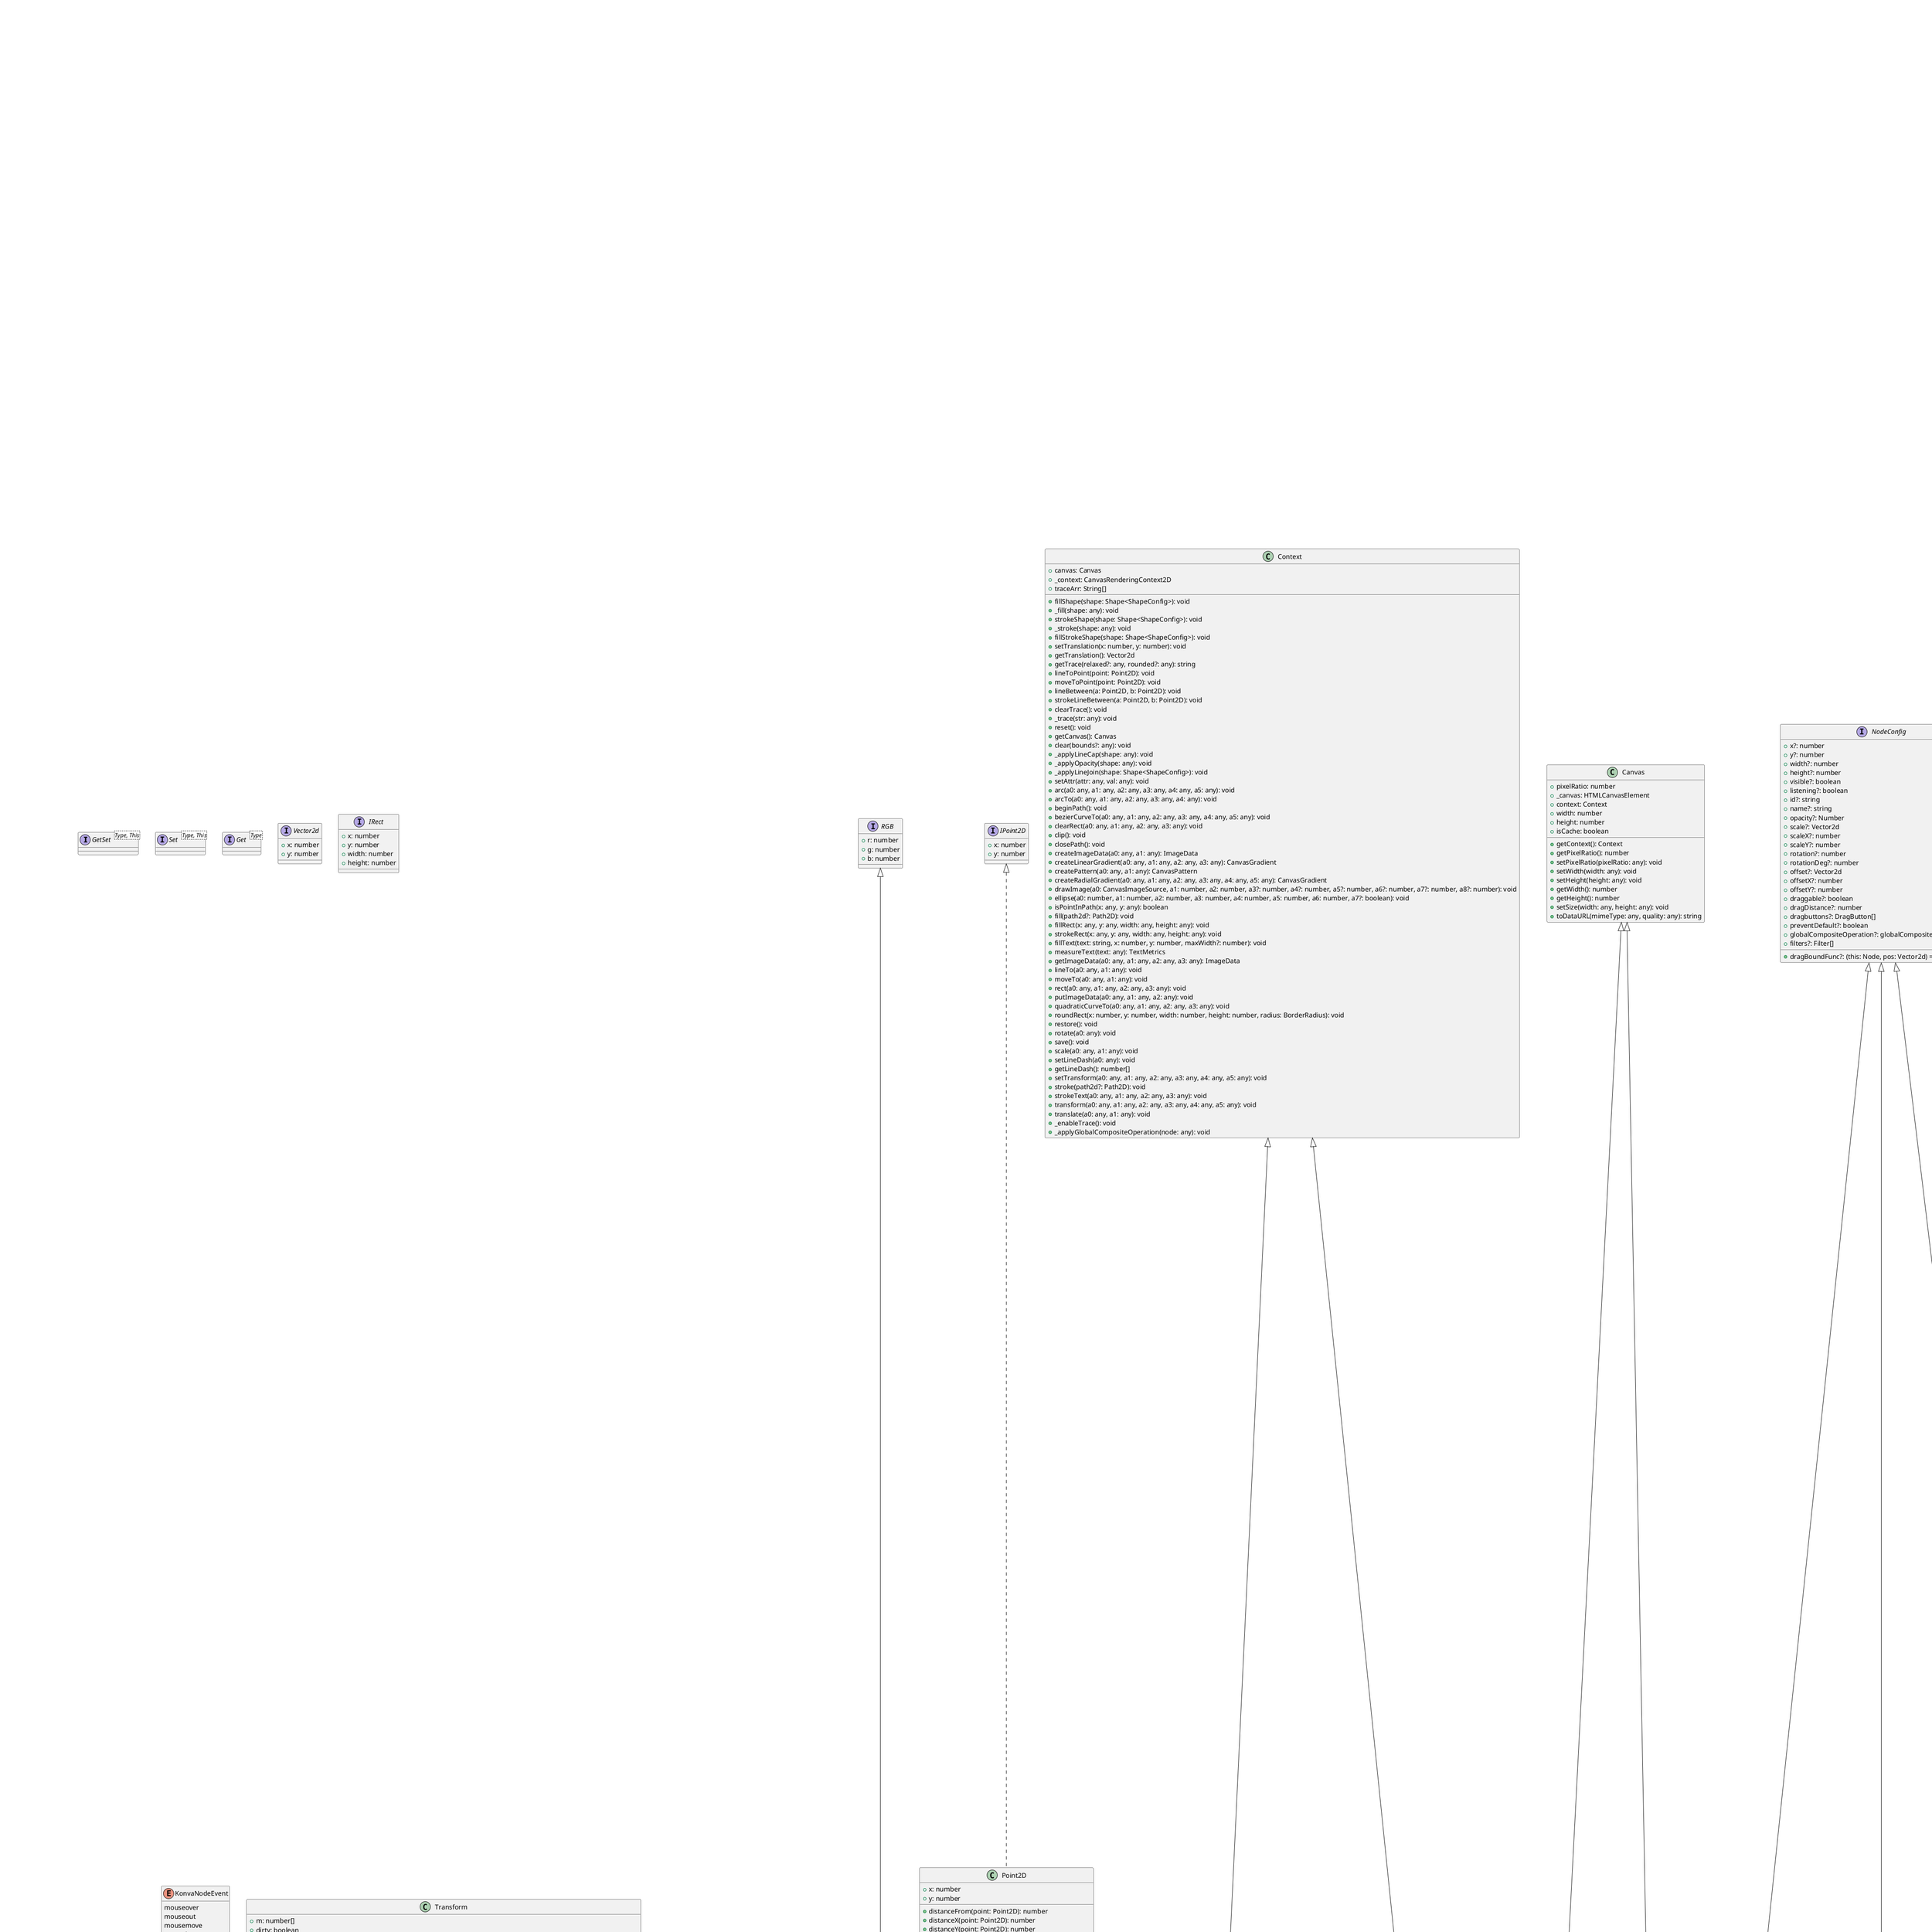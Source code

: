 @startuml
interface GetSet<Type, This>
interface Set<Type, This>
interface Get<Type>
interface Vector2d {
    +x: number
    +y: number
}
interface IRect {
    +x: number
    +y: number
    +width: number
    +height: number
}
interface IFrame {
    +time: number
    +timeDiff: number
    +lastTime: number
    +frameRate: number
}
enum KonvaNodeEvent {
    mouseover
    mouseout
    mousemove
    mouseleave
    mouseenter
    mousedown
    mouseup
    wheel
    contextmenu
    click
    dblclick
    touchstart
    touchmove
    touchend
    tap
    dbltap
    dragstart
    dragmove
    dragend
}
interface RGB {
    +r: number
    +g: number
    +b: number
}
interface RGBA extends RGB {
    +a: number
}
class Transform {
    +m: number[]
    +dirty: boolean
    +reset(): void
    +copy(): Transform
    +copyInto(tr: Transform): void
    +point(point: Vector2d): { x: number; y: number; }
    +translate(x: number, y: number): this
    +scale(sx: number, sy: number): this
    +rotate(rad: number): this
    +getTranslation(): { x: number; y: number; }
    +skew(sx: number, sy: number): this
    +multiply(matrix: Transform): this
    +invert(): this
    +getMatrix(): number[]
    +setAbsolutePosition(x: number, y: number): this
    +decompose(): { x: number; y: number; rotation: number; scaleX: number; scaleY: number; skewX: number; skewY: number; }
}
enum LineCap {
    Butt
    Rounded
    Square
}
interface BorderConfig {
    +borderWidth?: number
    +borderColor?: string
    +bordered?: boolean
    +borderRadius?: BorderRadius
    +borderDash?: LineDashConfiguration
    +borderCap?: LineCap
}
interface BorderRadius {
    +topLeft: number
    +topRight: number
    +bottomLeft: number
    +bottomRight: number
}
interface IPoint2D {
    +x: number
    +y: number
}
class Point2D implements IPoint2D {
    +x: number
    +y: number
    +distanceFrom(point: Point2D): number
    +distanceX(point: Point2D): number
    +distanceY(point: Point2D): number
    +absoluteDistanceY(point: Point2D): number
    +absoluteDistanceX(point: Point2D): number
    +distanceVector(point: Point2D): Vector2d
    +absoluteDistanceVector(point: Point2D): Vector2d
    +isTopLeft(): boolean
    +normalize(): void
    +incrementX(value: number): void
    +decrementX(value: number): void
    +incrementY(value: number): void
    +decrementY(value: number): void
    +translate(vector: Vector2d): void
    +translateScale(vector: Vector2d, scale: number): void
    +translated(vector: Vector2d): Point2D
    +centerOf(point: Point2D): Point2D
    +setVector(vector: Vector2d): void
    +toVector(): Vector2d
    +{static} fromVector(vector: Vector2d): Point2D
    +{static} fromXY(x: number, y: number): Point2D
}
class Context {
    +canvas: Canvas
    +_context: CanvasRenderingContext2D
    +traceArr: String[]
    +fillShape(shape: Shape<ShapeConfig>): void
    +_fill(shape: any): void
    +strokeShape(shape: Shape<ShapeConfig>): void
    +_stroke(shape: any): void
    +fillStrokeShape(shape: Shape<ShapeConfig>): void
    +setTranslation(x: number, y: number): void
    +getTranslation(): Vector2d
    +getTrace(relaxed?: any, rounded?: any): string
    +lineToPoint(point: Point2D): void
    +moveToPoint(point: Point2D): void
    +lineBetween(a: Point2D, b: Point2D): void
    +strokeLineBetween(a: Point2D, b: Point2D): void
    +clearTrace(): void
    +_trace(str: any): void
    +reset(): void
    +getCanvas(): Canvas
    +clear(bounds?: any): void
    +_applyLineCap(shape: any): void
    +_applyOpacity(shape: any): void
    +_applyLineJoin(shape: Shape<ShapeConfig>): void
    +setAttr(attr: any, val: any): void
    +arc(a0: any, a1: any, a2: any, a3: any, a4: any, a5: any): void
    +arcTo(a0: any, a1: any, a2: any, a3: any, a4: any): void
    +beginPath(): void
    +bezierCurveTo(a0: any, a1: any, a2: any, a3: any, a4: any, a5: any): void
    +clearRect(a0: any, a1: any, a2: any, a3: any): void
    +clip(): void
    +closePath(): void
    +createImageData(a0: any, a1: any): ImageData
    +createLinearGradient(a0: any, a1: any, a2: any, a3: any): CanvasGradient
    +createPattern(a0: any, a1: any): CanvasPattern
    +createRadialGradient(a0: any, a1: any, a2: any, a3: any, a4: any, a5: any): CanvasGradient
    +drawImage(a0: CanvasImageSource, a1: number, a2: number, a3?: number, a4?: number, a5?: number, a6?: number, a7?: number, a8?: number): void
    +ellipse(a0: number, a1: number, a2: number, a3: number, a4: number, a5: number, a6: number, a7?: boolean): void
    +isPointInPath(x: any, y: any): boolean
    +fill(path2d?: Path2D): void
    +fillRect(x: any, y: any, width: any, height: any): void
    +strokeRect(x: any, y: any, width: any, height: any): void
    +fillText(text: string, x: number, y: number, maxWidth?: number): void
    +measureText(text: any): TextMetrics
    +getImageData(a0: any, a1: any, a2: any, a3: any): ImageData
    +lineTo(a0: any, a1: any): void
    +moveTo(a0: any, a1: any): void
    +rect(a0: any, a1: any, a2: any, a3: any): void
    +putImageData(a0: any, a1: any, a2: any): void
    +quadraticCurveTo(a0: any, a1: any, a2: any, a3: any): void
    +roundRect(x: number, y: number, width: number, height: number, radius: BorderRadius): void
    +restore(): void
    +rotate(a0: any): void
    +save(): void
    +scale(a0: any, a1: any): void
    +setLineDash(a0: any): void
    +getLineDash(): number[]
    +setTransform(a0: any, a1: any, a2: any, a3: any, a4: any, a5: any): void
    +stroke(path2d?: Path2D): void
    +strokeText(a0: any, a1: any, a2: any, a3: any): void
    +transform(a0: any, a1: any, a2: any, a3: any, a4: any, a5: any): void
    +translate(a0: any, a1: any): void
    +_enableTrace(): void
    +_applyGlobalCompositeOperation(node: any): void
}
class SceneContext extends Context {
    +_fillColor(shape: Shape<ShapeConfig>): void
    +_fillPattern(shape: any): void
    +_fillLinearGradient(shape: any): void
    +_fillRadialGradient(shape: any): void
    +_fill(shape: any): void
    +_strokeLinearGradient(shape: any): void
    +_stroke(shape: any): void
    +_applyShadow(shape: any): void
}
class HitContext extends Context {
    +_fill(shape: any): void
    +strokeShape(shape: Shape<ShapeConfig>): void
    +_stroke(shape: any): void
}
interface ICanvasConfig {
    +width?: number
    +height?: number
    +pixelRatio?: number
}
class Canvas {
    +pixelRatio: number
    +_canvas: HTMLCanvasElement
    +context: Context
    +width: number
    +height: number
    +isCache: boolean
    +getContext(): Context
    +getPixelRatio(): number
    +setPixelRatio(pixelRatio: any): void
    +setWidth(width: any): void
    +setHeight(height: any): void
    +getWidth(): number
    +getHeight(): number
    +setSize(width: any, height: any): void
    +toDataURL(mimeType: any, quality: any): string
}
class SceneCanvas extends Canvas
class HitCanvas extends Canvas {
    +hitCanvas: boolean
}
interface ContainerConfig extends NodeConfig {
    +clearBeforeDraw?: boolean
    +clipFunc?: (ctx: SceneContext) => void
    +clipX?: number
    +clipY?: number
    +clipWidth?: number
    +clipHeight?: number
}
abstract class Container<ChildType extends Node<NodeConfig>> extends Node {
    +children: ChildType[]
    +getChildren(filterFunc?: (item: Node) => boolean): ChildType[]
    +getChildrenWithoutName(name: string): ChildType[]
    +getChildWithName(name: string): ChildType
    +removeAllChildrenNamed(name: string): ChildType[]
    +getChildIndexByName(name: string): number
    +getChildWithId(id: string): ChildType
    +bringToTop(id: string): ChildType
    +bringToTopByName(name: string): ChildType
    +getChildIndexById(id: string): number
    +getChildIndex(child: ChildType): number
    +getChildrenWithoutNames(names: string[]): ChildType[]
    +contains(element: ChildType): boolean
    +at(index: number): ChildType
    +hasChildren(): boolean
    +removeChildren(): this
    +destroyChildren(): this
    +{abstract} _validateAdd(node: Node<NodeConfig>): void
    +add(children: ChildType[]): this
    +destroy(): this
    +find(selector: any): ChildNode[]
    +findOne(selector: string | Function): ChildNode
    +_generalFind(selector: string | Function, findOne: boolean): ChildNode[]
    -_descendants(fn: (n: Node) => boolean): boolean
    +toObject(): any
    +isAncestorOf(node: Node<NodeConfig>): boolean
    +clone(obj?: any): this
    +getAllIntersections(pos: any): any[]
    +first(): ChildType
    +last(): ChildType
    +firstIndex(): number
    +lastIndex(): number
    +_clearSelfAndDescendantCache(attr?: string): void
    +_setChildrenIndices(): void
    +drawScene(can?: SceneCanvas, top?: Node<NodeConfig>): this
    +drawHit(can?: HitCanvas, top?: Node<NodeConfig>): this
    +_drawChildren(drawMethod: any, canvas: any, top: any): void
    +getClientRect(config?: { skipTransform?: boolean; skipShadow?: boolean; skipStroke?: boolean; relativeTo?: Container<Node>; }): IRect
    +clip: GetSet<IRect, this>
    +clipX: GetSet<number, this>
    +clipY: GetSet<number, this>
    +clipWidth: GetSet<number, this>
    +clipHeight: GetSet<number, this>
    +clipFunc: GetSet<(ctx: CanvasRenderingContext2D, shape: Container<ChildType>) => void, this>
}
class Group extends Container {
    +_validateAdd(child: Node<NodeConfig>): void
}
interface LayerConfig extends ContainerConfig {
    +clearBeforeDraw?: boolean
    +hitGraphEnabled?: boolean
    +imageSmoothingEnabled?: boolean
}
class Layer extends Container {
    +canvas: SceneCanvas
    +hitCanvas: HitCanvas
    +_waitingForDraw: boolean
    +createPNGStream(): any
    +getCanvas(): SceneCanvas
    +getNativeCanvasElement(): HTMLCanvasElement
    +getHitCanvas(): HitCanvas
    +getContext(): Context
    +clear(bounds?: any): this
    +setZIndex(index: any): this
    +moveToTop(): boolean
    +moveUp(): boolean
    +moveDown(): boolean
    +moveToBottom(): boolean
    +getLayer(): this
    +remove(): this
    +getStage(): Stage
    +setSize(__0: { width: any; height: any; }): this
    +_validateAdd(child: any): void
    +_toKonvaCanvas(config: any): any
    +_checkVisibility(): void
    +_setSmoothEnabled(): void
    +getWidth(): number
    +setWidth(): void
    +getHeight(): number
    +setHeight(): void
    +batchDraw(): this
    +getIntersection(pos: Vector2d): Shape<ShapeConfig>
    +_getIntersection(pos: Vector2d): { shape?: Shape; antialiased?: boolean; }
    +drawScene(can?: SceneCanvas, top?: Node<NodeConfig>): this
    +drawHit(can?: HitCanvas, top?: Node<NodeConfig>): this
    +enableHitGraph(): this
    +disableHitGraph(): this
    +setHitGraphEnabled(val: any): void
    +getHitGraphEnabled(val: any): boolean
    +toggleHitCanvas(): void
    +hitGraphEnabled: GetSet<boolean, this>
    +clearBeforeDraw: GetSet<boolean, this>
    +imageSmoothingEnabled: GetSet<boolean, this>
}
interface KonvaPointerEvent extends KonvaEventObject {
    +pointerId: number
}
interface StageConfig extends ContainerConfig {
    +container: string | HTMLDivElement
}
class Stage extends Container {
    +content: HTMLDivElement
    +pointerPos: Vector2d
    +_pointerPositions: (Vector2d & { id?: number; })[]
    +_changedPointerPositions: (Vector2d & { id: number; })[]
    +bufferCanvas: SceneCanvas
    +bufferHitCanvas: HitCanvas
    +_mouseTargetShape: Shape<ShapeConfig>
    +_touchTargetShape: Shape<ShapeConfig>
    +_pointerTargetShape: Shape<ShapeConfig>
    +_mouseClickStartShape: Shape<ShapeConfig>
    +_touchClickStartShape: Shape<ShapeConfig>
    +_pointerClickStartShape: Shape<ShapeConfig>
    +_mouseClickEndShape: Shape<ShapeConfig>
    +_touchClickEndShape: Shape<ShapeConfig>
    +_pointerClickEndShape: Shape<ShapeConfig>
    +_mouseDblTimeout: any
    +_touchDblTimeout: any
    +_pointerDblTimeout: any
    +_validateAdd(child: any): void
    +_checkVisibility(): void
    +setContainer(container: any): this
    +shouldDrawHit(): boolean
    +clear(): this
    +clone(obj?: any): any
    +destroy(): this
    +getPointerPosition(): Vector2d
    +_getPointerById(id?: number): Vector2d & { id?: number; }
    +getPointersPositions(): (Vector2d & { id?: number; })[]
    +getStage(): this
    +getContent(): HTMLDivElement
    +_toKonvaCanvas(config: any): SceneCanvas
    +getIntersection(pos: Vector2d): Shape<ShapeConfig>
    +_resizeDOM(): void
    +add(layer: Layer, rest: any[]): this
    +addLayer(layer: Layer, rest: any[]): Stage
    +hasLayerWithName(name: string): boolean
    +getLayersWithoutName(name: string): Layer[]
    +getLayersWithoutNames(names: string[]): Layer[]
    +getShapeWithName(name: string): T
    +getLayerByName(name: string): Layer
    +addLayers(layers: Layer[]): Stage
    +removeLayersWithName(name: string): void
    +addLayerBeforeAll(layer: Layer): Stage
    +getParent(): any
    +getLayer(): any
    +hasPointerCapture(pointerId: number): boolean
    +setPointerCapture(pointerId: number): void
    +releaseCapture(pointerId: number): void
    +getLayers(): Layer[]
    +_bindContentEvents(): void
    +_pointerenter(evt: any): void
    +_pointerover(evt: any): void
    +_getTargetShape(evenType: any): Shape<ShapeConfig>
    +_pointerleave(evt: any): void
    +_pointerdown(evt: TouchEvent | MouseEvent | PointerEvent): void
    +_pointermove(evt: TouchEvent | MouseEvent | PointerEvent): void
    +_pointerup(evt: any): void
    +_contextmenu(evt: any): void
    +_wheel(evt: any): void
    +_pointercancel(evt: PointerEvent): void
    +_lostpointercapture(evt: PointerEvent): void
    +setPointersPositions(evt: any): void
    +_setPointerPosition(evt: any): void
    +_getContentPosition(): { top: number; left: number; scaleX: number; scaleY: number; }
    +_buildDOM(): void
    +cache(): this
    +clearCache(): this
    +batchDraw(): this
    +container: GetSet<HTMLDivElement, this>
}
interface ISize2D {
    +width: number
    +height: number
}
class Size2D {
    -height: number
    -width: number
    +getHeight(): number
    +getWidth(): number
    +setHeight(val: number): void
    +setWidth(val: number): void
    +toArray(): number[]
    +overflows(size: Size2D): boolean
    +overflowsWidth(size: Size2D): boolean
    +canBeContainedBy(size: Size2D): boolean
    +overflowsHeight(size: Size2D): boolean
    +increase(a: number, b: number): Size2D
    +decrease(x: number, y: number): Size2D
    +equalsTo(size: Size2D): boolean
    +compareTo(size: Size2D): 0 | 1 | -1
    +toISize(): ISize2D
    +toVector(): Vector2d
    +{static} fromBounds(width: number, height: number): Size2D
    +{static} fromVector(vector: Vector2d): Size2D
    +{static} fromSize(size: { width: number; height: number; }): Size2D
}
interface DragButton {
    +button: number
    +ctrlKey?: boolean
    +altKey?: boolean
}
interface NodeConfig {
    +x?: number
    +y?: number
    +width?: number
    +height?: number
    +visible?: boolean
    +listening?: boolean
    +id?: string
    +name?: string
    +opacity?: Number
    +scale?: Vector2d
    +scaleX?: number
    +scaleY?: number
    +rotation?: number
    +rotationDeg?: number
    +offset?: Vector2d
    +offsetX?: number
    +offsetY?: number
    +draggable?: boolean
    +dragDistance?: number
    +dragBoundFunc?: (this: Node, pos: Vector2d) => Vector2d
    +dragbuttons?: DragButton[]
    +preventDefault?: boolean
    +globalCompositeOperation?: globalCompositeOperationType
    +filters?: Filter[]
}
interface KonvaEventObject<EventType> {
    +type: string
    +target: Shape<ShapeConfig> | Stage
    +evt: EventType
    +currentTarget: Node<NodeConfig>
    +cancelBubble: boolean
    +child?: Node<NodeConfig>
}
abstract class Node<Config extends NodeConfig> {
    +_id: number
    +eventListeners: { [index: string]: { name: string; handler: Function; }[]; }
    +attrs: any
    +index: number
    +_allEventListeners: Function[]
    +parent: Container<Node<NodeConfig>>
    +_cache: Map<string, any>
    +_attachedDepsListeners: Map<string, boolean>
    +_lastPos: Vector2d
    +_attrsAffectingSize: string[]
    +_batchingTransformChange: boolean
    +_needClearTransformCache: boolean
    +_filterUpToDate: boolean
    +_isUnderCache: boolean
    +nodeType: string
    +className: string
    +_dragEventId: number
    +_shouldFireChangeEvents: boolean
    +hasChildren(): boolean
    +_clearCache(attr?: string): void
    +_getCache(attr: string, privateGetter: Function): any
    +_calculate(name: string, deps: string[], getter: Function): any
    +_getCanvasCache(): any
    +_clearSelfAndDescendantCache(attr?: string): void
    +clearCache(): this
    +cache(config?: { x?: number; y?: number; width?: number; height?: number; drawBorder?: boolean; offset?: number; pixelRatio?: number; imageSmoothingEnabled?: boolean; hitCanvasPixelRatio?: number; }): this
    +isCached(): boolean
    +{abstract} drawScene(canvas?: Canvas, top?: Node<NodeConfig>): void
    +{abstract} drawHit(canvas?: Canvas, top?: Node<NodeConfig>): void
    +getClientRect(config?: { skipTransform?: boolean; skipShadow?: boolean; skipStroke?: boolean; relativeTo?: Container<Node>; }): { x: number; y: number; width: number; height: number; }
    +_transformedRect(rect: IRect, top: Node<NodeConfig>): { x: number; y: number; width: number; height: number; }
    +_drawCachedSceneCanvas(context: Context): void
    +_drawCachedHitCanvas(context: Context): void
    +_getCachedSceneCanvas(): any
    +on(evtStr: K, handler: KonvaEventListener<this, NodeEventMap[K]>): any
    +off(evtStr?: string, callback?: Function): this
    +dispatchEvent(evt: any): this
    +addEventListener(type: string, handler: (e: Event) => void): this
    +removeEventListener(type: string): this
    +_delegate(event: string, selector: string, handler: (e: Event) => void): void
    +remove(): this
    +_clearCaches(): void
    +_remove(): void
    +destroy(): this
    +getAttr(attr: string): any
    +getAncestors(): Node<NodeConfig>[]
    +getAttrs(): any
    +setAttrs(config: any): this
    +isListening(): any
    +_isListening(relativeTo?: Node<NodeConfig>): boolean
    +isVisible(): any
    +_isVisible(relativeTo?: Node<NodeConfig>): boolean
    +shouldDrawHit(top?: Node<NodeConfig>, skipDragCheck?: boolean): boolean
    +show(): this
    +hide(): this
    +getZIndex(): number
    +getAbsoluteZIndex(): number
    +getDepth(): number
    +_batchTransformChanges(func: any): void
    +setPosition(pos: Vector2d): this
    +getPosition(): { x: number; y: number; }
    +getRelativePointerPosition(): { x: number; y: number; }
    +getAbsolutePosition(top?: Node<NodeConfig>): { x: number; y: number; }
    +setAbsolutePosition(pos: Vector2d): this
    +_setTransform(trans: any): void
    +_clearTransform(): { x: number; y: number; rotation: number; scaleX: number; scaleY: number; offsetX: number; offsetY: number; skewX: number; skewY: number; }
    +move(change: Vector2d): this
    +_eachAncestorReverse(func: any, top: any): void
    +rotate(theta: number): this
    +moveToTop(): boolean
    +moveUp(): boolean
    +moveDown(): boolean
    +moveToBottom(): boolean
    +setZIndex(zIndex: any): this
    +getAbsoluteOpacity(): any
    +_getAbsoluteOpacity(): number
    +moveTo(newContainer: any): this
    +toObject(): any
    +toJSON(): string
    +getParent(): Container<Node<NodeConfig>>
    +findAncestors(selector: string, includeSelf?: boolean, stopNode?: Node<NodeConfig>): Node<NodeConfig>[]
    +isAncestorOf(node: Node<NodeConfig>): boolean
    +findAncestor(selector?: string, includeSelf?: boolean, stopNode?: Container<Node<NodeConfig>>): any
    +_isMatch(selector: string | Function): any
    +getLayer(): Layer
    +getStage(): Stage
    +_getStage(): Stage
    +fire(eventType: string, evt?: any, bubble?: boolean): this
    +getAbsoluteTransform(top?: Node<NodeConfig>): Transform
    +_getAbsoluteTransform(top?: Node<NodeConfig>): Transform
    +getAbsoluteScale(top?: Node<NodeConfig>): { x: number; y: number; }
    +getAbsoluteRotation(): number
    +getTransform(): Transform
    +_getTransform(): Transform
    +clone(obj?: any): any
    +_toKonvaCanvas(config: any): SceneCanvas
    +toCanvas(config?: any): HTMLCanvasElement
    +toDataURL(config?: { x?: number; y?: number; width?: number; height?: number; pixelRatio?: number; mimeType?: string; quality?: number; callback?: (str: string) => void; }): string
    +toImage(config?: { x?: number; y?: number; width?: number; height?: number; pixelRatio?: number; mimeType?: string; quality?: number; callback?: (img: HTMLImageElement) => void; }): void
    +setSize(size: any): this
    +getSizeRect(): Size2D
    +getSize(): { width: number; height: number; }
    +getClassName(): string
    +getType(): string
    +getDragDistance(): number
    +_off(type: any, name?: any, callback?: any): void
    +_fireChangeEvent(attr: any, oldVal: any, newVal: any): void
    +addName(name: any): this
    +hasName(name: any): boolean
    +removeName(name: any): this
    +setAttr(attr: any, val: any): this
    +_requestDraw(): void
    +_setAttr(key: any, val: any): void
    +_setComponentAttr(key: any, component: any, val: any): void
    +_fireAndBubble(eventType: any, evt: any, compareShape?: any): void
    +_getProtoListeners(eventType: any): any
    +_fire(eventType: any, evt: any): void
    +draw(): this
    +_createDragElement(evt: any): void
    +startDrag(evt?: any, bubbleEvent?: boolean): void
    +_setDragPosition(evt: any, elem: any): void
    +stopDrag(evt?: any): void
    +setDraggable(draggable: any): void
    +isDragging(): boolean
    +_listenDrag(): void
    +_dragChange(): void
    +_dragCleanup(): void
    +isClientRectOnScreen(margin?: { x: number; y: number; }): boolean
    +preventDefault: GetSet<boolean, this>
    +blue: GetSet<number, this>
    +brightness: GetSet<number, this>
    +contrast: GetSet<number, this>
    +blurRadius: GetSet<number, this>
    +luminance: GetSet<number, this>
    +green: GetSet<number, this>
    +alpha: GetSet<number, this>
    +hue: GetSet<number, this>
    +kaleidoscopeAngle: GetSet<number, this>
    +kaleidoscopePower: GetSet<number, this>
    +levels: GetSet<number, this>
    +noise: GetSet<number, this>
    +pixelSize: GetSet<number, this>
    +red: GetSet<number, this>
    +saturation: GetSet<number, this>
    +threshold: GetSet<number, this>
    +value: GetSet<number, this>
    +dragBoundFunc: GetSet<(this: Node, pos: Vector2d) => Vector2d, this>
    +draggable: GetSet<boolean, this>
    +dragbuttons: GetSet<DragButton[], this>
    +dragDistance: GetSet<number, this>
    +embossBlend: GetSet<boolean, this>
    +embossDirection: GetSet<string, this>
    +embossStrength: GetSet<number, this>
    +embossWhiteLevel: GetSet<number, this>
    +enhance: GetSet<number, this>
    +filters: GetSet<Filter[], this>
    +position: GetSet<Vector2d, this>
    +absolutePosition: GetSet<Vector2d, this>
    +size: GetSet<{ width: number; height: number; }, this>
    +id: GetSet<string, this>
    +listening: GetSet<boolean, this>
    +name: GetSet<string, this>
    +offset: GetSet<Vector2d, this>
    +offsetX: GetSet<number, this>
    +offsetY: GetSet<number, this>
    +opacity: GetSet<number, this>
    +rotation: GetSet<number, this>
    +zIndex: GetSet<number, this>
    +scale: GetSet<Vector2d, this>
    +scaleX: GetSet<number, this>
    +scaleY: GetSet<number, this>
    +skew: GetSet<Vector2d, this>
    +skewX: GetSet<number, this>
    +skewY: GetSet<number, this>
    +to: (params: AnimTo) => void
    +transformsEnabled: GetSet<string, this>
    +visible: GetSet<boolean, this>
    +width: GetSet<number, this>
    +height: GetSet<number, this>
    +x: GetSet<number, this>
    +y: GetSet<number, this>
    +globalCompositeOperation: GetSet<globalCompositeOperationType, this>
    +{static} create(data: any, container?: any): any
    +{static} _createNode(obj: any, container?: any): any
}
interface AnimTo extends NodeConfig {
    +onFinish?: Function
    +onUpdate?: Function
    +duration?: number
}
interface ShapeConfig extends NodeConfig {
    +fill?: string
    +fillPatternImage?: HTMLImageElement
    +fillPatternX?: number
    +fillPatternY?: number
    +fillPatternOffset?: Vector2d
    +fillPatternOffsetX?: number
    +fillPatternOffsetY?: number
    +fillPatternScale?: Vector2d
    +fillPatternScaleX?: number
    +fillPatternScaleY?: number
    +fillPatternRotation?: number
    +fillPatternRepeat?: string
    +fillLinearGradientStartPoint?: Vector2d
    +fillLinearGradientStartPointX?: number
    +fillLinearGradientStartPointY?: number
    +fillLinearGradientEndPoint?: Vector2d
    +fillLinearGradientEndPointX?: number
    +fillLinearGradientEndPointY?: number
    +fillLinearGradientColorStops?: (string | number)[]
    +fillRadialGradientStartPoint?: Vector2d
    +fillRadialGradientStartPointX?: number
    +fillRadialGradientStartPointY?: number
    +fillRadialGradientEndPoint?: Vector2d
    +fillRadialGradientEndPointX?: number
    +fillRadialGradientEndPointY?: number
    +fillRadialGradientStartRadius?: number
    +fillRadialGradientEndRadius?: number
    +fillRadialGradientColorStops?: (string | number)[]
    +fillEnabled?: boolean
    +fillPriority?: string
    +stroke?: string | CanvasGradient
    +strokeWidth?: number
    +fillAfterStrokeEnabled?: boolean
    +hitStrokeWidth?: string | number
    +strokeScaleEnabled?: boolean
    +strokeHitEnabled?: boolean
    +strokeEnabled?: boolean
    +lineJoin?: LineJoin
    +lineCap?: LineCap
    +sceneFunc?: (con: Context, shape: Shape) => void
    +hitFunc?: (con: Context, shape: Shape) => void
    +shadowColor?: string
    +shadowBlur?: number
    +shadowOffset?: Vector2d
    +shadowOffsetX?: number
    +shadowOffsetY?: number
    +shadowOpacity?: number
    +shadowEnabled?: boolean
    +shadowForStrokeEnabled?: boolean
    +dash?: number[]
    +dashOffset?: number
    +dashEnabled?: boolean
    +perfectDrawEnabled?: boolean
    +borderWidth?: number
    +borderColor?: string
    +bordered?: boolean
    +borderRadius?: BorderRadius
    +borderDash?: LineDashConfiguration
}
interface ShapeGetClientRectConfig {
    +skipTransform?: boolean
    +skipShadow?: boolean
    +skipStroke?: boolean
    +relativeTo?: Node<NodeConfig>
}
enum Verse {
    After
    Before
}

enum HorizontalAlignment {
    Center
    Left
    Right
    Justify
}
enum VerticalAlignment {
    Center
    Top
    Bottom
}
interface ITextConfiguration {
    +fontSize?: number
    +textColor?: string
    +fontName?: string
    +bold?: boolean
    +italic?: boolean
    +textAlign?: HorizontalAlignment
    +verticalAlign?: VerticalAlignment
    +padding?: number
    +underlined?: boolean
}
abstract class TextConfiguration implements ITextConfiguration {
    +fontSize: number
    +textColor: string
    +fontName: string
    +bold: boolean
    +italic: boolean
    +textAlign: HorizontalAlignment
    +verticalAlign: VerticalAlignment
    +padding: number
    +underlined: boolean
    +{static} getDefaultOptions(): ITextConfiguration
}
interface CellConfig extends ITextConfiguration {
    +content?: string
    +fill?: string
    +visible?: boolean
    +leftBorder?: BorderConfig
    +rightBorder?: BorderConfig
    +bottomBorder?: BorderConfig
    +topBorder?: BorderConfig
    +width?: number
    +height?: number
    +autoWidth?: boolean
    +autoHeight?: boolean
}
interface CellSize {
    +percentage: number
    +index: number
}
class Cell implements CellConfig {
    +content: string
    +edges: PointRectangle2D
    +fill: string
    +border: BorderConfig
    +visible: boolean
    +width: number
    +height: number
    +bold: boolean
    +italic: boolean
    +fontName: string
    +fontSize: number
    +textAlign: HorizontalAlignment
    +textColor: string
    +verticalAlign: VerticalAlignment
    +padding: number
    +leftBorder: BorderConfig
    +rightBorder: BorderConfig
    +bottomBorder: BorderConfig
    +topBorder: BorderConfig
    +underlined: boolean
    +_render(ctx: SceneContext): void
    -_renderText(ctx: SceneContext): void
    -_renderBorders(ctx: SceneContext): void
    -_formatFontString(): string
    +toJson(): string
}
class MatrixIndex extends Point2D
class Matrix2D<T> {
    -data: T[][]
    +getCell(index: MatrixIndex): T
    +forEachCell(iterator: (cell: T) => void): void
    +forEachColumn(iterator: (column: T[]) => void): void
    +forEachRow(iterator: (column: T[]) => void): void
    +pushRow(row: T[]): void
    +pushColumn(column: T[]): void
    +hasColumnAt(index: number): boolean
    +countRowsWhere(predicate: (it: T[]) => boolean): number
    +hasCellAtIndex(index: MatrixIndex): boolean
    +getRowsCount(): number
    +getColumnsCount(): number
    +getRow(index: number): T[]
    +getColumn(index: number): T[]
    +firstColumn(): T[]
    +lastRowIndex(): number
    +lastColumnIndex(): number
    +lastColumn(): T[]
    +lastRow(): T[]
    +firstRow(): T[]
    +length(): number
    +setRow(index: number, value: T[]): void
    +insertRow(object: T[], startIndex: number, verse: Verse): T[][]
    +insertColumn(object: T[], startIndex: number, verse: Verse): void
}
interface Builder<T> {
    +build(): T
}
abstract class CellCollectionBuilder implements Builder {
    +cells: CellConfig[]
    +setWidth(val: number): this
    +customWidth(val: number): this
    +customHeight(val: number): this
    +hasAutoWidth(): boolean
    +hasAutoHeight(): boolean
    +autoWidth(): this
    +getAutoWidthCellsCount(): number
    +getAutoHeightCellsCount(): number
    +forEachOVWidthCell(iterator: (cell: CellConfig) => void): void
    +forEachOVHeightCell(iterator: (cell: CellConfig) => void): void
    +forEachAutoWidthCell(iterator: (cell: CellConfig) => void): void
    +forEachAutoHeightCell(iterator: (cell: CellConfig) => void): void
    +autoHeight(): this
    +getAvailableWidth(): number
    +getFreeWidth(): number
    +setAllAutoWidthCells(config: Partial<CellConfig>): this
    +getAvailableHeight(): number
    +hasWidth(): boolean
    +hasHeight(): boolean
    +getHeight(): number
    +getWidth(): number
    +setHeight(val: number): this
    +hasOVWidth(): boolean
    +hasOVHeight(): boolean
    +hasCellAtIndex(index: number): boolean
    +populate(data: string[]): this
    +populateEach(getter: (cell: CellConfig, index: number) => string): this
    +setBackground(color: string): void
    +addCell(cell: CellConfig): this
    +addCells(cells: CellConfig[]): this
    +set(index: number, config: Partial<CellConfig>): this
    +setAll(config: Partial<CellConfig>): this
    +setAlternate(configA: Partial<CellConfig>, configB?: Partial<CellConfig>): this
    +setStepped(step: number, config: Partial<CellConfig>): this
    +setFirst(config: Partial<CellConfig>): this
    +{abstract} clone(): CellCollectionBuilder
    +setOnly(cellIndexes: number[], config: Partial<CellConfig>): this
    +getCellCount(): number
    +setLast(config: Partial<CellConfig>): void
    +{abstract} build(): CellConfig[]
    +applyDefaults(): void
}
class RowBuilder extends CellCollectionBuilder {
    +fitWidth(totalPerc?: number): this
    +setCellsWidth(customCells: CellSize[]): this
    +clone(): RowBuilder
    +build(): CellConfig[]
    +{static} withCells(num: number, config: Partial<CellConfig>): RowBuilder
}
class ColumnBuilder extends CellCollectionBuilder {
    +fitHeight(totalPerc?: number): this
    +setCellsHeight(customCells: CellSize[]): this
    +clone(): ColumnBuilder
    +build(): CellConfig[]
    +{static} withCells(num: number, config: Partial<CellConfig>): ColumnBuilder
}
interface AddRowConfig {
    +row: RowBuilder
    +index?: number
    +verse?: Verse
    +resize?: boolean
}
interface AddColumnConfig {
    +column: ColumnBuilder
    +index?: number
    +verse?: Verse
    +resize?: boolean
}
class TableBuilder implements Builder {
    +cells: Matrix2D<CellConfig>
    +options: Partial<TableConfig>
    +setWidth(val: number): this
    +setHeight(val: number): this
    +getHeight(): number
    +getWidth(): number
    +setOptions(options: Partial<TableConfig>): this
    +overrideOptions(options: Partial<TableConfig>): this
    +withHeader(header: RowBuilder): this
    +addRow(options: AddRowConfig): this
    +existsRowWithIndex(index: number): boolean
    +existsColumnWithIndex(index: number): boolean
    +addColumn(config: AddColumnConfig): this
    +adaptHSpace(): this
    +adaptVSpace(): this
    +getAutoRowsCount(): number
    +getAutoColCount(): number
    +getColumnsCount(): number
    +getOVColCount(): number
    +getOVRowCount(): number
    +forEachOVCol(iterator: (it: ColumnBuilder) => void): this
    +forEachOVRow(iterator: (it: RowBuilder) => void): this
    +getHFreeSpace(): number
    +getVFreeSpace(): number
    +forEachAutoCol(iterator: (it: ColumnBuilder) => void): this
    +forEachAutoRow(iterator: (it: RowBuilder) => void): this
    +setToAllAutoRow(config: Partial<CellConfig>): this
    +setToAllAutoCol(config: Partial<CellConfig>): this
    +clearRow(index: number): void
    +adaptSpace(): this
    +setCells(cells: Matrix2D<CellConfig>): this
    +getRow(index: number): RowBuilder
    +getColumn(index: number): ColumnBuilder
    +firstColumn(): ColumnBuilder
    +firstRow(): RowBuilder
    +lastRow(): RowBuilder
    +lastColumn(): ColumnBuilder
    +getMatrix(): Matrix2D<CellConfig>
    +getRowsCount(): number
    +getHeader(): RowBuilder
    +buildCells(): Matrix2D<CellConfig>
    +buildTo(table: Table): void
    +build(): Table
    +{static} fromTable(table: Table): TableBuilder
}
@enduml